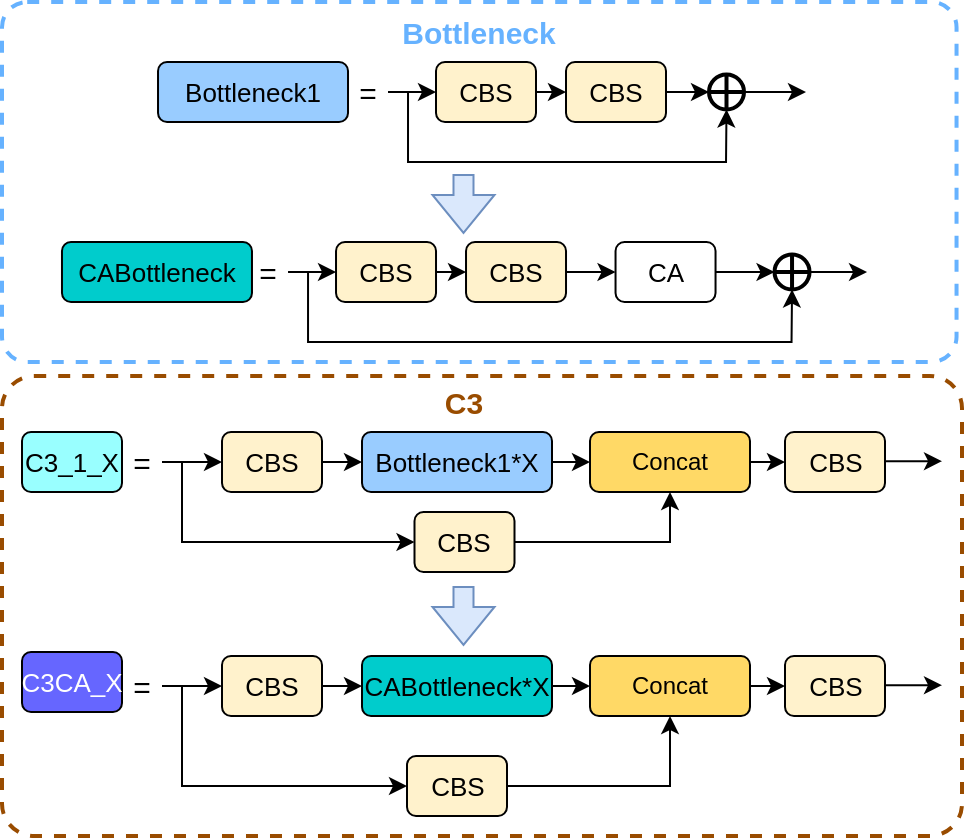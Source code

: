 <mxfile version="20.2.3" type="github">
  <diagram id="QtS9uh31I6VXbAoinTmC" name="第 1 页">
    <mxGraphModel dx="1422" dy="761" grid="1" gridSize="10" guides="1" tooltips="1" connect="1" arrows="1" fold="1" page="1" pageScale="1" pageWidth="827" pageHeight="1169" math="0" shadow="0">
      <root>
        <mxCell id="0" />
        <mxCell id="1" parent="0" />
        <mxCell id="OGKqSfS0VdrP_5y7QQ23-1" value="" style="rounded=1;whiteSpace=wrap;html=1;shadow=0;dashed=1;fontSize=12;fontColor=#00994D;strokeColor=#994C00;strokeWidth=2;fillColor=none;arcSize=7;" parent="1" vertex="1">
          <mxGeometry x="110" y="577" width="480" height="230" as="geometry" />
        </mxCell>
        <mxCell id="OGKqSfS0VdrP_5y7QQ23-2" style="edgeStyle=orthogonalEdgeStyle;rounded=0;orthogonalLoop=1;jettySize=auto;html=1;exitX=1;exitY=0.5;exitDx=0;exitDy=0;entryX=0;entryY=0.5;entryDx=0;entryDy=0;fontSize=15;fontColor=#000000;" parent="1" source="OGKqSfS0VdrP_5y7QQ23-3" target="OGKqSfS0VdrP_5y7QQ23-5" edge="1">
          <mxGeometry relative="1" as="geometry">
            <mxPoint x="200" y="732.0" as="sourcePoint" />
          </mxGeometry>
        </mxCell>
        <mxCell id="OGKqSfS0VdrP_5y7QQ23-3" value="&lt;font color=&quot;#000000&quot;&gt;=&lt;/font&gt;" style="text;html=1;strokeColor=none;fillColor=none;align=center;verticalAlign=middle;whiteSpace=wrap;rounded=0;shadow=0;dashed=1;fontSize=15;fontColor=#00994D;" parent="1" vertex="1">
          <mxGeometry x="170" y="717" width="20" height="30" as="geometry" />
        </mxCell>
        <mxCell id="OGKqSfS0VdrP_5y7QQ23-4" style="edgeStyle=orthogonalEdgeStyle;rounded=0;orthogonalLoop=1;jettySize=auto;html=1;exitX=1;exitY=0.5;exitDx=0;exitDy=0;entryX=0;entryY=0.5;entryDx=0;entryDy=0;fontSize=15;fontColor=#000000;" parent="1" source="OGKqSfS0VdrP_5y7QQ23-5" target="OGKqSfS0VdrP_5y7QQ23-7" edge="1">
          <mxGeometry relative="1" as="geometry" />
        </mxCell>
        <mxCell id="OGKqSfS0VdrP_5y7QQ23-5" value="CBS" style="rounded=1;whiteSpace=wrap;html=1;fillColor=#fff2cc;strokeColor=#000000;fontSize=13;" parent="1" vertex="1">
          <mxGeometry x="220" y="717" width="50" height="30" as="geometry" />
        </mxCell>
        <mxCell id="OGKqSfS0VdrP_5y7QQ23-6" style="edgeStyle=orthogonalEdgeStyle;rounded=0;orthogonalLoop=1;jettySize=auto;html=1;exitX=1;exitY=0.5;exitDx=0;exitDy=0;fontSize=15;fontColor=#000000;entryX=0;entryY=0.5;entryDx=0;entryDy=0;" parent="1" source="OGKqSfS0VdrP_5y7QQ23-7" target="OGKqSfS0VdrP_5y7QQ23-9" edge="1">
          <mxGeometry relative="1" as="geometry">
            <mxPoint x="400" y="732.316" as="targetPoint" />
          </mxGeometry>
        </mxCell>
        <mxCell id="OGKqSfS0VdrP_5y7QQ23-7" value="CABottleneck*X" style="rounded=1;whiteSpace=wrap;html=1;fillColor=#00CCCC;strokeColor=#000000;fontSize=13;" parent="1" vertex="1">
          <mxGeometry x="290" y="717" width="95" height="30" as="geometry" />
        </mxCell>
        <mxCell id="OGKqSfS0VdrP_5y7QQ23-8" style="edgeStyle=orthogonalEdgeStyle;rounded=0;orthogonalLoop=1;jettySize=auto;html=1;exitX=1;exitY=0.5;exitDx=0;exitDy=0;entryX=0;entryY=0.5;entryDx=0;entryDy=0;fontSize=15;fontColor=#000000;" parent="1" source="OGKqSfS0VdrP_5y7QQ23-9" target="OGKqSfS0VdrP_5y7QQ23-11" edge="1">
          <mxGeometry relative="1" as="geometry" />
        </mxCell>
        <mxCell id="OGKqSfS0VdrP_5y7QQ23-9" value="Concat" style="rounded=1;whiteSpace=wrap;html=1;fillColor=#FFD966;strokeColor=#000000;" parent="1" vertex="1">
          <mxGeometry x="404" y="717" width="80" height="30" as="geometry" />
        </mxCell>
        <mxCell id="OGKqSfS0VdrP_5y7QQ23-10" style="edgeStyle=orthogonalEdgeStyle;rounded=0;orthogonalLoop=1;jettySize=auto;html=1;exitX=1;exitY=0.5;exitDx=0;exitDy=0;fontSize=15;fontColor=#000000;" parent="1" edge="1">
          <mxGeometry relative="1" as="geometry">
            <mxPoint x="580" y="731.57" as="targetPoint" />
            <mxPoint x="551.5" y="731.57" as="sourcePoint" />
          </mxGeometry>
        </mxCell>
        <mxCell id="OGKqSfS0VdrP_5y7QQ23-11" value="CBS" style="rounded=1;whiteSpace=wrap;html=1;fillColor=#fff2cc;strokeColor=#000000;fontSize=13;" parent="1" vertex="1">
          <mxGeometry x="501.5" y="717" width="50" height="30" as="geometry" />
        </mxCell>
        <mxCell id="OGKqSfS0VdrP_5y7QQ23-12" style="edgeStyle=orthogonalEdgeStyle;rounded=0;orthogonalLoop=1;jettySize=auto;html=1;exitX=1;exitY=0.5;exitDx=0;exitDy=0;entryX=0.5;entryY=1;entryDx=0;entryDy=0;fontSize=15;fontColor=#000000;" parent="1" source="OGKqSfS0VdrP_5y7QQ23-13" target="OGKqSfS0VdrP_5y7QQ23-9" edge="1">
          <mxGeometry relative="1" as="geometry" />
        </mxCell>
        <mxCell id="OGKqSfS0VdrP_5y7QQ23-13" value="CBS" style="rounded=1;whiteSpace=wrap;html=1;fillColor=#fff2cc;strokeColor=#000000;fontSize=13;" parent="1" vertex="1">
          <mxGeometry x="312.5" y="767" width="50" height="30" as="geometry" />
        </mxCell>
        <mxCell id="OGKqSfS0VdrP_5y7QQ23-14" value="" style="endArrow=classic;html=1;rounded=0;fontSize=15;fontColor=#000000;entryX=0;entryY=0.5;entryDx=0;entryDy=0;" parent="1" target="OGKqSfS0VdrP_5y7QQ23-13" edge="1">
          <mxGeometry width="50" height="50" relative="1" as="geometry">
            <mxPoint x="200" y="732" as="sourcePoint" />
            <mxPoint x="312.5" y="777" as="targetPoint" />
            <Array as="points">
              <mxPoint x="200" y="782" />
            </Array>
          </mxGeometry>
        </mxCell>
        <mxCell id="OGKqSfS0VdrP_5y7QQ23-28" value="&lt;b style=&quot;&quot;&gt;&lt;font color=&quot;#994c00&quot; style=&quot;font-size: 15px;&quot;&gt;C3&lt;/font&gt;&lt;/b&gt;" style="text;html=1;strokeColor=none;fillColor=none;align=center;verticalAlign=middle;whiteSpace=wrap;rounded=0;shadow=0;dashed=1;" parent="1" vertex="1">
          <mxGeometry x="311.25" y="575" width="60" height="30" as="geometry" />
        </mxCell>
        <mxCell id="OGKqSfS0VdrP_5y7QQ23-30" value="&lt;font color=&quot;#ffffff&quot;&gt;C3CA_X&lt;/font&gt;" style="rounded=1;whiteSpace=wrap;html=1;fillColor=#6666FF;strokeColor=#000000;fontSize=13;" parent="1" vertex="1">
          <mxGeometry x="120" y="715" width="50" height="30" as="geometry" />
        </mxCell>
        <mxCell id="OGKqSfS0VdrP_5y7QQ23-31" value="C3_1_X" style="rounded=1;whiteSpace=wrap;html=1;fillColor=#99FFFF;strokeColor=#000000;fontSize=13;" parent="1" vertex="1">
          <mxGeometry x="120" y="605" width="50" height="30" as="geometry" />
        </mxCell>
        <mxCell id="OGKqSfS0VdrP_5y7QQ23-32" style="edgeStyle=orthogonalEdgeStyle;rounded=0;orthogonalLoop=1;jettySize=auto;html=1;exitX=1;exitY=0.5;exitDx=0;exitDy=0;entryX=0;entryY=0.5;entryDx=0;entryDy=0;fontSize=15;fontColor=#000000;" parent="1" source="OGKqSfS0VdrP_5y7QQ23-33" target="OGKqSfS0VdrP_5y7QQ23-35" edge="1">
          <mxGeometry relative="1" as="geometry">
            <mxPoint x="200" y="620.0" as="sourcePoint" />
          </mxGeometry>
        </mxCell>
        <mxCell id="OGKqSfS0VdrP_5y7QQ23-33" value="&lt;font color=&quot;#000000&quot;&gt;=&lt;/font&gt;" style="text;html=1;strokeColor=none;fillColor=none;align=center;verticalAlign=middle;whiteSpace=wrap;rounded=0;shadow=0;dashed=1;fontSize=15;fontColor=#00994D;" parent="1" vertex="1">
          <mxGeometry x="170" y="605" width="20" height="30" as="geometry" />
        </mxCell>
        <mxCell id="OGKqSfS0VdrP_5y7QQ23-34" style="edgeStyle=orthogonalEdgeStyle;rounded=0;orthogonalLoop=1;jettySize=auto;html=1;exitX=1;exitY=0.5;exitDx=0;exitDy=0;entryX=0;entryY=0.5;entryDx=0;entryDy=0;fontSize=15;fontColor=#000000;" parent="1" source="OGKqSfS0VdrP_5y7QQ23-35" target="OGKqSfS0VdrP_5y7QQ23-37" edge="1">
          <mxGeometry relative="1" as="geometry" />
        </mxCell>
        <mxCell id="OGKqSfS0VdrP_5y7QQ23-35" value="CBS" style="rounded=1;whiteSpace=wrap;html=1;fillColor=#fff2cc;strokeColor=#000000;fontSize=13;" parent="1" vertex="1">
          <mxGeometry x="220" y="605" width="50" height="30" as="geometry" />
        </mxCell>
        <mxCell id="OGKqSfS0VdrP_5y7QQ23-36" style="edgeStyle=orthogonalEdgeStyle;rounded=0;orthogonalLoop=1;jettySize=auto;html=1;exitX=1;exitY=0.5;exitDx=0;exitDy=0;fontSize=15;fontColor=#000000;entryX=0;entryY=0.5;entryDx=0;entryDy=0;" parent="1" source="OGKqSfS0VdrP_5y7QQ23-37" target="OGKqSfS0VdrP_5y7QQ23-39" edge="1">
          <mxGeometry relative="1" as="geometry">
            <mxPoint x="400" y="620.316" as="targetPoint" />
          </mxGeometry>
        </mxCell>
        <mxCell id="OGKqSfS0VdrP_5y7QQ23-37" value="Bottleneck1*X" style="rounded=1;whiteSpace=wrap;html=1;fillColor=#99CCFF;strokeColor=#000000;fontSize=13;" parent="1" vertex="1">
          <mxGeometry x="290" y="605" width="95" height="30" as="geometry" />
        </mxCell>
        <mxCell id="OGKqSfS0VdrP_5y7QQ23-38" style="edgeStyle=orthogonalEdgeStyle;rounded=0;orthogonalLoop=1;jettySize=auto;html=1;exitX=1;exitY=0.5;exitDx=0;exitDy=0;entryX=0;entryY=0.5;entryDx=0;entryDy=0;fontSize=15;fontColor=#000000;" parent="1" source="OGKqSfS0VdrP_5y7QQ23-39" target="OGKqSfS0VdrP_5y7QQ23-41" edge="1">
          <mxGeometry relative="1" as="geometry" />
        </mxCell>
        <mxCell id="OGKqSfS0VdrP_5y7QQ23-39" value="Concat" style="rounded=1;whiteSpace=wrap;html=1;fillColor=#FFD966;strokeColor=#000000;" parent="1" vertex="1">
          <mxGeometry x="404" y="605" width="80" height="30" as="geometry" />
        </mxCell>
        <mxCell id="OGKqSfS0VdrP_5y7QQ23-40" style="edgeStyle=orthogonalEdgeStyle;rounded=0;orthogonalLoop=1;jettySize=auto;html=1;exitX=1;exitY=0.5;exitDx=0;exitDy=0;fontSize=15;fontColor=#000000;" parent="1" edge="1">
          <mxGeometry relative="1" as="geometry">
            <mxPoint x="580" y="619.57" as="targetPoint" />
            <mxPoint x="551.5" y="619.57" as="sourcePoint" />
          </mxGeometry>
        </mxCell>
        <mxCell id="OGKqSfS0VdrP_5y7QQ23-41" value="CBS" style="rounded=1;whiteSpace=wrap;html=1;fillColor=#fff2cc;strokeColor=#000000;fontSize=13;" parent="1" vertex="1">
          <mxGeometry x="501.5" y="605" width="50" height="30" as="geometry" />
        </mxCell>
        <mxCell id="OGKqSfS0VdrP_5y7QQ23-42" style="edgeStyle=orthogonalEdgeStyle;rounded=0;orthogonalLoop=1;jettySize=auto;html=1;exitX=1;exitY=0.5;exitDx=0;exitDy=0;entryX=0.5;entryY=1;entryDx=0;entryDy=0;fontSize=15;fontColor=#000000;" parent="1" source="OGKqSfS0VdrP_5y7QQ23-43" target="OGKqSfS0VdrP_5y7QQ23-39" edge="1">
          <mxGeometry relative="1" as="geometry" />
        </mxCell>
        <mxCell id="OGKqSfS0VdrP_5y7QQ23-43" value="CBS" style="rounded=1;whiteSpace=wrap;html=1;fillColor=#fff2cc;strokeColor=#000000;fontSize=13;" parent="1" vertex="1">
          <mxGeometry x="316.25" y="645" width="50" height="30" as="geometry" />
        </mxCell>
        <mxCell id="OGKqSfS0VdrP_5y7QQ23-44" value="" style="endArrow=classic;html=1;rounded=0;fontSize=15;fontColor=#000000;entryX=0;entryY=0.5;entryDx=0;entryDy=0;" parent="1" target="OGKqSfS0VdrP_5y7QQ23-43" edge="1">
          <mxGeometry width="50" height="50" relative="1" as="geometry">
            <mxPoint x="200" y="620" as="sourcePoint" />
            <mxPoint x="312.5" y="665" as="targetPoint" />
            <Array as="points">
              <mxPoint x="200" y="660" />
            </Array>
          </mxGeometry>
        </mxCell>
        <mxCell id="OGKqSfS0VdrP_5y7QQ23-45" value="" style="rounded=1;whiteSpace=wrap;html=1;shadow=0;dashed=1;fontSize=12;fontColor=#00994D;strokeColor=#66B2FF;strokeWidth=2;fillColor=none;arcSize=7;" parent="1" vertex="1">
          <mxGeometry x="110" y="390" width="477.27" height="180" as="geometry" />
        </mxCell>
        <mxCell id="OGKqSfS0VdrP_5y7QQ23-46" style="edgeStyle=orthogonalEdgeStyle;rounded=0;orthogonalLoop=1;jettySize=auto;html=1;exitX=1;exitY=0.5;exitDx=0;exitDy=0;entryX=0;entryY=0.5;entryDx=0;entryDy=0;fontSize=15;fontColor=#994C00;" parent="1" source="OGKqSfS0VdrP_5y7QQ23-47" target="OGKqSfS0VdrP_5y7QQ23-49" edge="1">
          <mxGeometry relative="1" as="geometry" />
        </mxCell>
        <mxCell id="OGKqSfS0VdrP_5y7QQ23-47" value="&lt;font color=&quot;#000000&quot;&gt;=&lt;/font&gt;" style="text;html=1;strokeColor=none;fillColor=none;align=center;verticalAlign=middle;whiteSpace=wrap;rounded=0;shadow=0;dashed=1;fontSize=15;fontColor=#00994D;" parent="1" vertex="1">
          <mxGeometry x="233.02" y="510" width="20" height="30" as="geometry" />
        </mxCell>
        <mxCell id="OGKqSfS0VdrP_5y7QQ23-48" style="edgeStyle=orthogonalEdgeStyle;rounded=0;orthogonalLoop=1;jettySize=auto;html=1;exitX=1;exitY=0.5;exitDx=0;exitDy=0;entryX=0;entryY=0.5;entryDx=0;entryDy=0;fontSize=15;fontColor=#994C00;" parent="1" source="OGKqSfS0VdrP_5y7QQ23-49" target="OGKqSfS0VdrP_5y7QQ23-51" edge="1">
          <mxGeometry relative="1" as="geometry" />
        </mxCell>
        <mxCell id="OGKqSfS0VdrP_5y7QQ23-49" value="CBS" style="rounded=1;whiteSpace=wrap;html=1;fillColor=#fff2cc;strokeColor=#000000;fontSize=13;" parent="1" vertex="1">
          <mxGeometry x="277.01" y="510" width="50" height="30" as="geometry" />
        </mxCell>
        <mxCell id="OGKqSfS0VdrP_5y7QQ23-50" style="edgeStyle=orthogonalEdgeStyle;rounded=0;orthogonalLoop=1;jettySize=auto;html=1;exitX=1;exitY=0.5;exitDx=0;exitDy=0;entryX=0;entryY=0.5;entryDx=0;entryDy=0;fontSize=15;fontColor=#FFFFFF;" parent="1" source="OGKqSfS0VdrP_5y7QQ23-51" target="OGKqSfS0VdrP_5y7QQ23-65" edge="1">
          <mxGeometry relative="1" as="geometry" />
        </mxCell>
        <mxCell id="OGKqSfS0VdrP_5y7QQ23-51" value="CBS" style="rounded=1;whiteSpace=wrap;html=1;fillColor=#fff2cc;strokeColor=#000000;fontSize=13;" parent="1" vertex="1">
          <mxGeometry x="342.01" y="510" width="50" height="30" as="geometry" />
        </mxCell>
        <mxCell id="OGKqSfS0VdrP_5y7QQ23-52" value="" style="edgeStyle=orthogonalEdgeStyle;rounded=0;orthogonalLoop=1;jettySize=auto;html=1;fontSize=15;fontColor=#FFFFFF;" parent="1" source="OGKqSfS0VdrP_5y7QQ23-53" edge="1">
          <mxGeometry relative="1" as="geometry">
            <mxPoint x="542.52" y="525" as="targetPoint" />
          </mxGeometry>
        </mxCell>
        <mxCell id="OGKqSfS0VdrP_5y7QQ23-53" value="" style="shape=orEllipse;perimeter=ellipsePerimeter;whiteSpace=wrap;html=1;backgroundOutline=1;rounded=1;shadow=0;fontSize=15;fontColor=#994C00;strokeColor=#000000;strokeWidth=2;fillColor=none;" parent="1" vertex="1">
          <mxGeometry x="496.27" y="516.25" width="17.5" height="17.5" as="geometry" />
        </mxCell>
        <mxCell id="OGKqSfS0VdrP_5y7QQ23-54" value="" style="endArrow=classic;html=1;rounded=0;fontSize=15;fontColor=#000000;entryX=0.5;entryY=1;entryDx=0;entryDy=0;" parent="1" target="OGKqSfS0VdrP_5y7QQ23-53" edge="1">
          <mxGeometry width="50" height="50" relative="1" as="geometry">
            <mxPoint x="263.02" y="525" as="sourcePoint" />
            <mxPoint x="375.52" y="575" as="targetPoint" />
            <Array as="points">
              <mxPoint x="263.02" y="560" />
              <mxPoint x="343.02" y="560" />
              <mxPoint x="504.77" y="560" />
            </Array>
          </mxGeometry>
        </mxCell>
        <mxCell id="OGKqSfS0VdrP_5y7QQ23-62" value="&lt;font color=&quot;#66b2ff&quot; style=&quot;font-size: 15px;&quot;&gt;&lt;b style=&quot;&quot;&gt;Bottleneck&lt;/b&gt;&lt;/font&gt;" style="text;html=1;strokeColor=none;fillColor=none;align=center;verticalAlign=middle;whiteSpace=wrap;rounded=0;shadow=0;dashed=1;" parent="1" vertex="1">
          <mxGeometry x="299.14" y="390" width="98.99" height="30" as="geometry" />
        </mxCell>
        <mxCell id="OGKqSfS0VdrP_5y7QQ23-63" value="CABottleneck" style="rounded=1;whiteSpace=wrap;html=1;fillColor=#00CCCC;strokeColor=#000000;fontSize=13;" parent="1" vertex="1">
          <mxGeometry x="139.99" y="510" width="95" height="30" as="geometry" />
        </mxCell>
        <mxCell id="OGKqSfS0VdrP_5y7QQ23-64" style="edgeStyle=orthogonalEdgeStyle;rounded=0;orthogonalLoop=1;jettySize=auto;html=1;exitX=1;exitY=0.5;exitDx=0;exitDy=0;entryX=0;entryY=0.5;entryDx=0;entryDy=0;fontSize=15;fontColor=#FFFFFF;" parent="1" source="OGKqSfS0VdrP_5y7QQ23-65" target="OGKqSfS0VdrP_5y7QQ23-53" edge="1">
          <mxGeometry relative="1" as="geometry" />
        </mxCell>
        <mxCell id="OGKqSfS0VdrP_5y7QQ23-65" value="CA" style="rounded=1;whiteSpace=wrap;html=1;fillColor=#FFFFFF;strokeColor=#000000;fontSize=13;" parent="1" vertex="1">
          <mxGeometry x="416.77" y="510" width="50" height="30" as="geometry" />
        </mxCell>
        <mxCell id="OGKqSfS0VdrP_5y7QQ23-66" value="" style="shape=flexArrow;endArrow=classic;html=1;rounded=0;fillColor=#dae8fc;strokeColor=#6c8ebf;" parent="1" edge="1">
          <mxGeometry width="50" height="50" relative="1" as="geometry">
            <mxPoint x="340.75" y="682" as="sourcePoint" />
            <mxPoint x="340.75" y="712" as="targetPoint" />
          </mxGeometry>
        </mxCell>
        <mxCell id="OGKqSfS0VdrP_5y7QQ23-68" value="" style="shape=flexArrow;endArrow=classic;html=1;rounded=0;fillColor=#dae8fc;strokeColor=#6c8ebf;" parent="1" edge="1">
          <mxGeometry width="50" height="50" relative="1" as="geometry">
            <mxPoint x="340.75" y="476" as="sourcePoint" />
            <mxPoint x="340.75" y="506" as="targetPoint" />
          </mxGeometry>
        </mxCell>
        <mxCell id="OGKqSfS0VdrP_5y7QQ23-69" value="Bottleneck1" style="rounded=1;whiteSpace=wrap;html=1;fillColor=#99CCFF;strokeColor=#000000;fontSize=13;" parent="1" vertex="1">
          <mxGeometry x="188.01" y="420" width="95" height="30" as="geometry" />
        </mxCell>
        <mxCell id="OGKqSfS0VdrP_5y7QQ23-70" style="edgeStyle=orthogonalEdgeStyle;rounded=0;orthogonalLoop=1;jettySize=auto;html=1;exitX=1;exitY=0.5;exitDx=0;exitDy=0;entryX=0;entryY=0.5;entryDx=0;entryDy=0;fontSize=15;fontColor=#994C00;" parent="1" source="OGKqSfS0VdrP_5y7QQ23-71" target="OGKqSfS0VdrP_5y7QQ23-73" edge="1">
          <mxGeometry relative="1" as="geometry" />
        </mxCell>
        <mxCell id="OGKqSfS0VdrP_5y7QQ23-71" value="&lt;font color=&quot;#000000&quot;&gt;=&lt;/font&gt;" style="text;html=1;strokeColor=none;fillColor=none;align=center;verticalAlign=middle;whiteSpace=wrap;rounded=0;shadow=0;dashed=1;fontSize=15;fontColor=#00994D;" parent="1" vertex="1">
          <mxGeometry x="283.01" y="420" width="20" height="30" as="geometry" />
        </mxCell>
        <mxCell id="OGKqSfS0VdrP_5y7QQ23-72" style="edgeStyle=orthogonalEdgeStyle;rounded=0;orthogonalLoop=1;jettySize=auto;html=1;exitX=1;exitY=0.5;exitDx=0;exitDy=0;entryX=0;entryY=0.5;entryDx=0;entryDy=0;fontSize=15;fontColor=#994C00;" parent="1" source="OGKqSfS0VdrP_5y7QQ23-73" target="OGKqSfS0VdrP_5y7QQ23-75" edge="1">
          <mxGeometry relative="1" as="geometry" />
        </mxCell>
        <mxCell id="OGKqSfS0VdrP_5y7QQ23-73" value="CBS" style="rounded=1;whiteSpace=wrap;html=1;fillColor=#fff2cc;strokeColor=#000000;fontSize=13;" parent="1" vertex="1">
          <mxGeometry x="327" y="420" width="50" height="30" as="geometry" />
        </mxCell>
        <mxCell id="OGKqSfS0VdrP_5y7QQ23-74" style="edgeStyle=orthogonalEdgeStyle;rounded=0;orthogonalLoop=1;jettySize=auto;html=1;exitX=1;exitY=0.5;exitDx=0;exitDy=0;entryX=0;entryY=0.5;entryDx=0;entryDy=0;fontSize=15;fontColor=#994C00;" parent="1" source="OGKqSfS0VdrP_5y7QQ23-75" target="OGKqSfS0VdrP_5y7QQ23-77" edge="1">
          <mxGeometry relative="1" as="geometry" />
        </mxCell>
        <mxCell id="OGKqSfS0VdrP_5y7QQ23-75" value="CBS" style="rounded=1;whiteSpace=wrap;html=1;fillColor=#fff2cc;strokeColor=#000000;fontSize=13;" parent="1" vertex="1">
          <mxGeometry x="392" y="420" width="50" height="30" as="geometry" />
        </mxCell>
        <mxCell id="OGKqSfS0VdrP_5y7QQ23-76" style="edgeStyle=orthogonalEdgeStyle;rounded=0;orthogonalLoop=1;jettySize=auto;html=1;exitX=1;exitY=0.5;exitDx=0;exitDy=0;fontSize=15;fontColor=#994C00;" parent="1" source="OGKqSfS0VdrP_5y7QQ23-77" edge="1">
          <mxGeometry relative="1" as="geometry">
            <mxPoint x="512.0" y="435.391" as="targetPoint" />
          </mxGeometry>
        </mxCell>
        <mxCell id="OGKqSfS0VdrP_5y7QQ23-77" value="" style="shape=orEllipse;perimeter=ellipsePerimeter;whiteSpace=wrap;html=1;backgroundOutline=1;rounded=1;shadow=0;fontSize=15;fontColor=#994C00;strokeColor=#000000;strokeWidth=2;fillColor=none;" parent="1" vertex="1">
          <mxGeometry x="463.5" y="426.25" width="17.5" height="17.5" as="geometry" />
        </mxCell>
        <mxCell id="OGKqSfS0VdrP_5y7QQ23-78" value="" style="endArrow=classic;html=1;rounded=0;fontSize=15;fontColor=#000000;entryX=0.5;entryY=1;entryDx=0;entryDy=0;" parent="1" target="OGKqSfS0VdrP_5y7QQ23-77" edge="1">
          <mxGeometry width="50" height="50" relative="1" as="geometry">
            <mxPoint x="313.01" y="435" as="sourcePoint" />
            <mxPoint x="425.51" y="485" as="targetPoint" />
            <Array as="points">
              <mxPoint x="313.01" y="470" />
              <mxPoint x="393.01" y="470" />
              <mxPoint x="472.01" y="470" />
            </Array>
          </mxGeometry>
        </mxCell>
      </root>
    </mxGraphModel>
  </diagram>
</mxfile>
